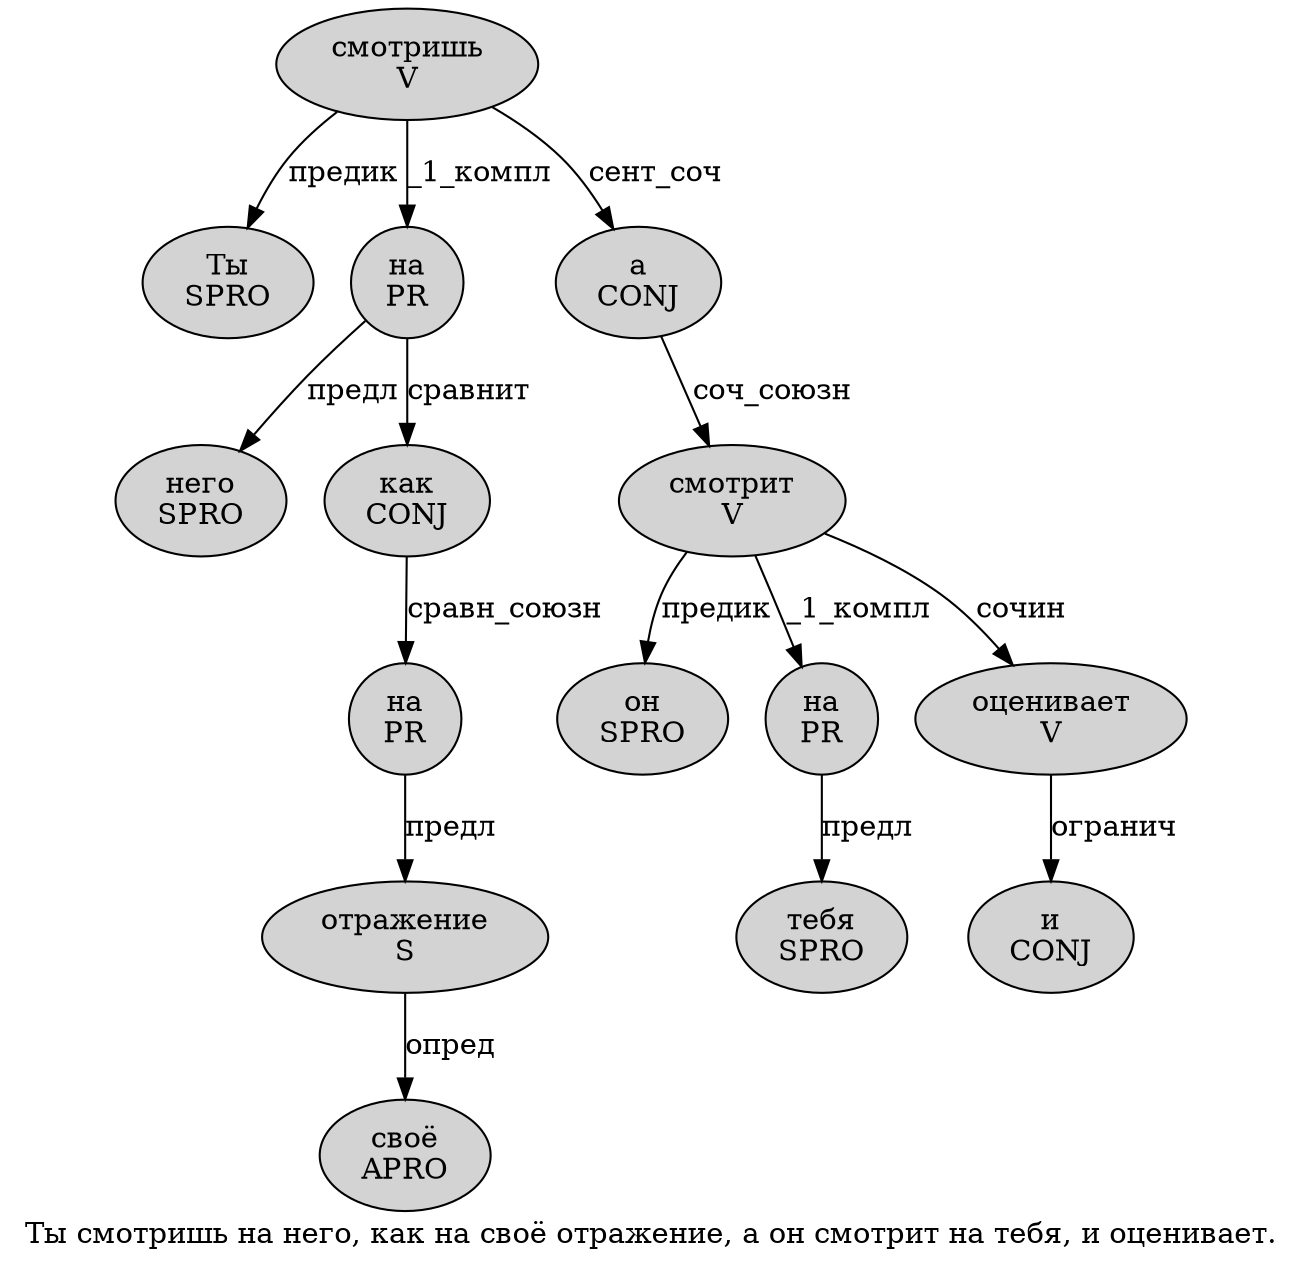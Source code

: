 digraph SENTENCE_2069 {
	graph [label="Ты смотришь на него, как на своё отражение, а он смотрит на тебя, и оценивает."]
	node [style=filled]
		0 [label="Ты
SPRO" color="" fillcolor=lightgray penwidth=1 shape=ellipse]
		1 [label="смотришь
V" color="" fillcolor=lightgray penwidth=1 shape=ellipse]
		2 [label="на
PR" color="" fillcolor=lightgray penwidth=1 shape=ellipse]
		3 [label="него
SPRO" color="" fillcolor=lightgray penwidth=1 shape=ellipse]
		5 [label="как
CONJ" color="" fillcolor=lightgray penwidth=1 shape=ellipse]
		6 [label="на
PR" color="" fillcolor=lightgray penwidth=1 shape=ellipse]
		7 [label="своё
APRO" color="" fillcolor=lightgray penwidth=1 shape=ellipse]
		8 [label="отражение
S" color="" fillcolor=lightgray penwidth=1 shape=ellipse]
		10 [label="а
CONJ" color="" fillcolor=lightgray penwidth=1 shape=ellipse]
		11 [label="он
SPRO" color="" fillcolor=lightgray penwidth=1 shape=ellipse]
		12 [label="смотрит
V" color="" fillcolor=lightgray penwidth=1 shape=ellipse]
		13 [label="на
PR" color="" fillcolor=lightgray penwidth=1 shape=ellipse]
		14 [label="тебя
SPRO" color="" fillcolor=lightgray penwidth=1 shape=ellipse]
		16 [label="и
CONJ" color="" fillcolor=lightgray penwidth=1 shape=ellipse]
		17 [label="оценивает
V" color="" fillcolor=lightgray penwidth=1 shape=ellipse]
			8 -> 7 [label="опред"]
			5 -> 6 [label="сравн_союзн"]
			17 -> 16 [label="огранич"]
			1 -> 0 [label="предик"]
			1 -> 2 [label="_1_компл"]
			1 -> 10 [label="сент_соч"]
			12 -> 11 [label="предик"]
			12 -> 13 [label="_1_компл"]
			12 -> 17 [label="сочин"]
			10 -> 12 [label="соч_союзн"]
			2 -> 3 [label="предл"]
			2 -> 5 [label="сравнит"]
			6 -> 8 [label="предл"]
			13 -> 14 [label="предл"]
}